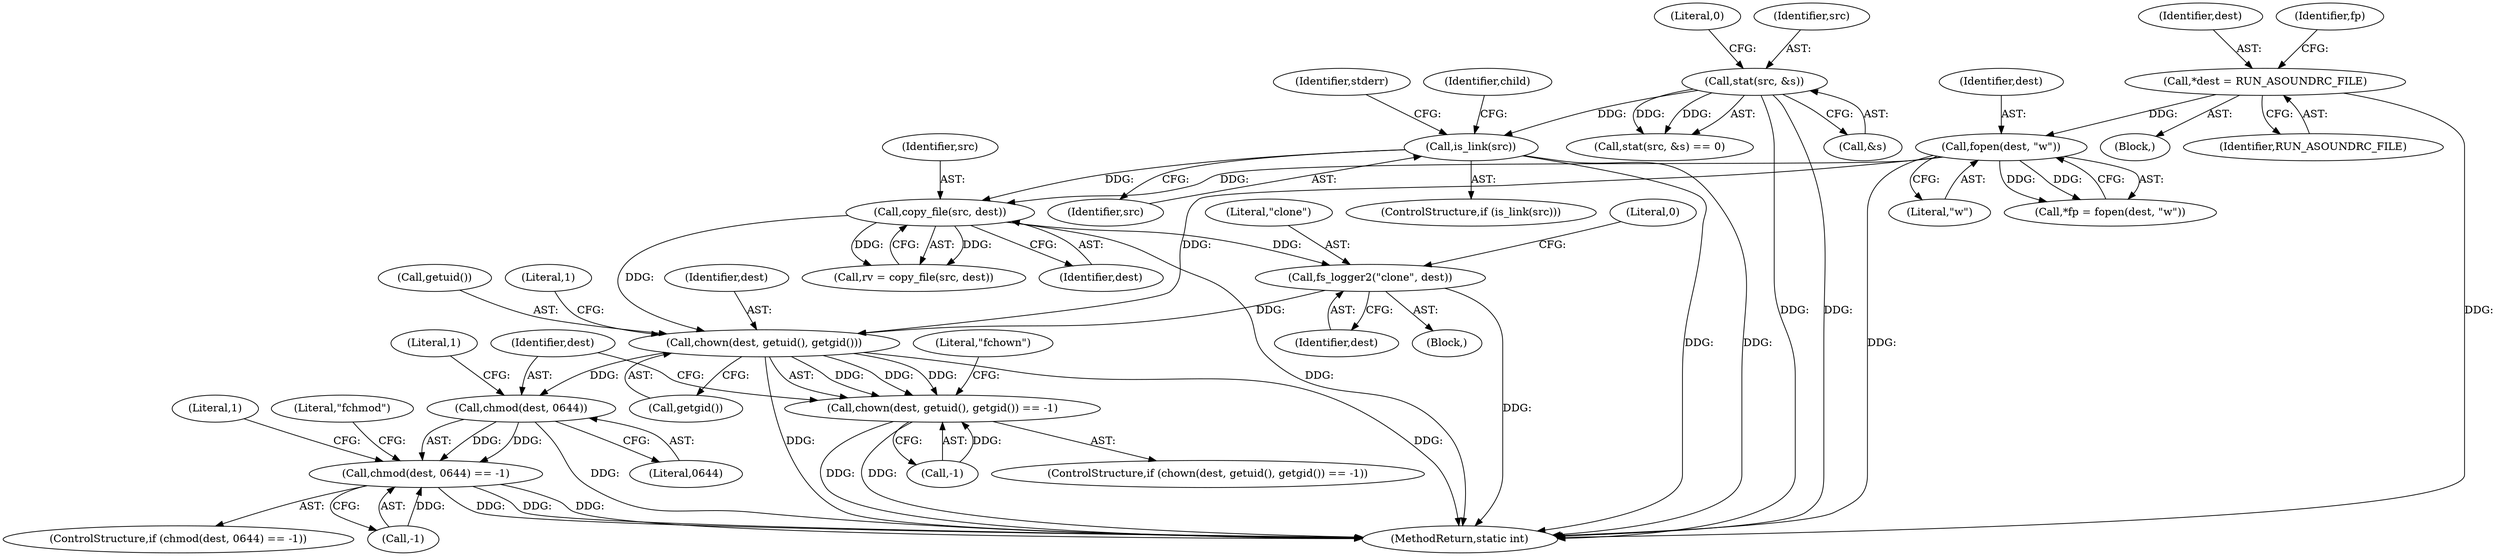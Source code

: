 digraph "0_firejail_903fd8a0789ca3cc3c21d84cd0282481515592ef_2@API" {
"1000201" [label="(Call,chown(dest, getuid(), getgid()))"];
"1000180" [label="(Call,copy_file(src, dest))"];
"1000152" [label="(Call,is_link(src))"];
"1000145" [label="(Call,stat(src, &s))"];
"1000113" [label="(Call,fopen(dest, \"w\"))"];
"1000107" [label="(Call,*dest = RUN_ASOUNDRC_FILE)"];
"1000190" [label="(Call,fs_logger2(\"clone\", dest))"];
"1000200" [label="(Call,chown(dest, getuid(), getgid()) == -1)"];
"1000211" [label="(Call,chmod(dest, 0644))"];
"1000210" [label="(Call,chmod(dest, 0644) == -1)"];
"1000180" [label="(Call,copy_file(src, dest))"];
"1000162" [label="(Identifier,child)"];
"1000205" [label="(Call,-1)"];
"1000200" [label="(Call,chown(dest, getuid(), getgid()) == -1)"];
"1000153" [label="(Identifier,src)"];
"1000156" [label="(Identifier,stderr)"];
"1000103" [label="(Block,)"];
"1000115" [label="(Literal,\"w\")"];
"1000108" [label="(Identifier,dest)"];
"1000203" [label="(Call,getuid())"];
"1000113" [label="(Call,fopen(dest, \"w\"))"];
"1000151" [label="(ControlStructure,if (is_link(src)))"];
"1000206" [label="(Literal,1)"];
"1000192" [label="(Identifier,dest)"];
"1000219" [label="(Literal,1)"];
"1000147" [label="(Call,&s)"];
"1000111" [label="(Call,*fp = fopen(dest, \"w\"))"];
"1000209" [label="(ControlStructure,if (chmod(dest, 0644) == -1))"];
"1000112" [label="(Identifier,fp)"];
"1000222" [label="(MethodReturn,static int)"];
"1000107" [label="(Call,*dest = RUN_ASOUNDRC_FILE)"];
"1000202" [label="(Identifier,dest)"];
"1000211" [label="(Call,chmod(dest, 0644))"];
"1000145" [label="(Call,stat(src, &s))"];
"1000149" [label="(Literal,0)"];
"1000189" [label="(Block,)"];
"1000152" [label="(Call,is_link(src))"];
"1000199" [label="(ControlStructure,if (chown(dest, getuid(), getgid()) == -1))"];
"1000201" [label="(Call,chown(dest, getuid(), getgid()))"];
"1000178" [label="(Call,rv = copy_file(src, dest))"];
"1000212" [label="(Identifier,dest)"];
"1000214" [label="(Call,-1)"];
"1000204" [label="(Call,getgid())"];
"1000217" [label="(Literal,\"fchmod\")"];
"1000191" [label="(Literal,\"clone\")"];
"1000114" [label="(Identifier,dest)"];
"1000146" [label="(Identifier,src)"];
"1000181" [label="(Identifier,src)"];
"1000208" [label="(Literal,\"fchown\")"];
"1000182" [label="(Identifier,dest)"];
"1000194" [label="(Literal,0)"];
"1000109" [label="(Identifier,RUN_ASOUNDRC_FILE)"];
"1000190" [label="(Call,fs_logger2(\"clone\", dest))"];
"1000213" [label="(Literal,0644)"];
"1000210" [label="(Call,chmod(dest, 0644) == -1)"];
"1000215" [label="(Literal,1)"];
"1000144" [label="(Call,stat(src, &s) == 0)"];
"1000201" -> "1000200"  [label="AST: "];
"1000201" -> "1000204"  [label="CFG: "];
"1000202" -> "1000201"  [label="AST: "];
"1000203" -> "1000201"  [label="AST: "];
"1000204" -> "1000201"  [label="AST: "];
"1000206" -> "1000201"  [label="CFG: "];
"1000201" -> "1000222"  [label="DDG: "];
"1000201" -> "1000222"  [label="DDG: "];
"1000201" -> "1000200"  [label="DDG: "];
"1000201" -> "1000200"  [label="DDG: "];
"1000201" -> "1000200"  [label="DDG: "];
"1000180" -> "1000201"  [label="DDG: "];
"1000113" -> "1000201"  [label="DDG: "];
"1000190" -> "1000201"  [label="DDG: "];
"1000201" -> "1000211"  [label="DDG: "];
"1000180" -> "1000178"  [label="AST: "];
"1000180" -> "1000182"  [label="CFG: "];
"1000181" -> "1000180"  [label="AST: "];
"1000182" -> "1000180"  [label="AST: "];
"1000178" -> "1000180"  [label="CFG: "];
"1000180" -> "1000222"  [label="DDG: "];
"1000180" -> "1000178"  [label="DDG: "];
"1000180" -> "1000178"  [label="DDG: "];
"1000152" -> "1000180"  [label="DDG: "];
"1000113" -> "1000180"  [label="DDG: "];
"1000180" -> "1000190"  [label="DDG: "];
"1000152" -> "1000151"  [label="AST: "];
"1000152" -> "1000153"  [label="CFG: "];
"1000153" -> "1000152"  [label="AST: "];
"1000156" -> "1000152"  [label="CFG: "];
"1000162" -> "1000152"  [label="CFG: "];
"1000152" -> "1000222"  [label="DDG: "];
"1000152" -> "1000222"  [label="DDG: "];
"1000145" -> "1000152"  [label="DDG: "];
"1000145" -> "1000144"  [label="AST: "];
"1000145" -> "1000147"  [label="CFG: "];
"1000146" -> "1000145"  [label="AST: "];
"1000147" -> "1000145"  [label="AST: "];
"1000149" -> "1000145"  [label="CFG: "];
"1000145" -> "1000222"  [label="DDG: "];
"1000145" -> "1000222"  [label="DDG: "];
"1000145" -> "1000144"  [label="DDG: "];
"1000145" -> "1000144"  [label="DDG: "];
"1000113" -> "1000111"  [label="AST: "];
"1000113" -> "1000115"  [label="CFG: "];
"1000114" -> "1000113"  [label="AST: "];
"1000115" -> "1000113"  [label="AST: "];
"1000111" -> "1000113"  [label="CFG: "];
"1000113" -> "1000222"  [label="DDG: "];
"1000113" -> "1000111"  [label="DDG: "];
"1000113" -> "1000111"  [label="DDG: "];
"1000107" -> "1000113"  [label="DDG: "];
"1000107" -> "1000103"  [label="AST: "];
"1000107" -> "1000109"  [label="CFG: "];
"1000108" -> "1000107"  [label="AST: "];
"1000109" -> "1000107"  [label="AST: "];
"1000112" -> "1000107"  [label="CFG: "];
"1000107" -> "1000222"  [label="DDG: "];
"1000190" -> "1000189"  [label="AST: "];
"1000190" -> "1000192"  [label="CFG: "];
"1000191" -> "1000190"  [label="AST: "];
"1000192" -> "1000190"  [label="AST: "];
"1000194" -> "1000190"  [label="CFG: "];
"1000190" -> "1000222"  [label="DDG: "];
"1000200" -> "1000199"  [label="AST: "];
"1000200" -> "1000205"  [label="CFG: "];
"1000205" -> "1000200"  [label="AST: "];
"1000208" -> "1000200"  [label="CFG: "];
"1000212" -> "1000200"  [label="CFG: "];
"1000200" -> "1000222"  [label="DDG: "];
"1000200" -> "1000222"  [label="DDG: "];
"1000205" -> "1000200"  [label="DDG: "];
"1000211" -> "1000210"  [label="AST: "];
"1000211" -> "1000213"  [label="CFG: "];
"1000212" -> "1000211"  [label="AST: "];
"1000213" -> "1000211"  [label="AST: "];
"1000215" -> "1000211"  [label="CFG: "];
"1000211" -> "1000222"  [label="DDG: "];
"1000211" -> "1000210"  [label="DDG: "];
"1000211" -> "1000210"  [label="DDG: "];
"1000210" -> "1000209"  [label="AST: "];
"1000210" -> "1000214"  [label="CFG: "];
"1000214" -> "1000210"  [label="AST: "];
"1000217" -> "1000210"  [label="CFG: "];
"1000219" -> "1000210"  [label="CFG: "];
"1000210" -> "1000222"  [label="DDG: "];
"1000210" -> "1000222"  [label="DDG: "];
"1000210" -> "1000222"  [label="DDG: "];
"1000214" -> "1000210"  [label="DDG: "];
}
